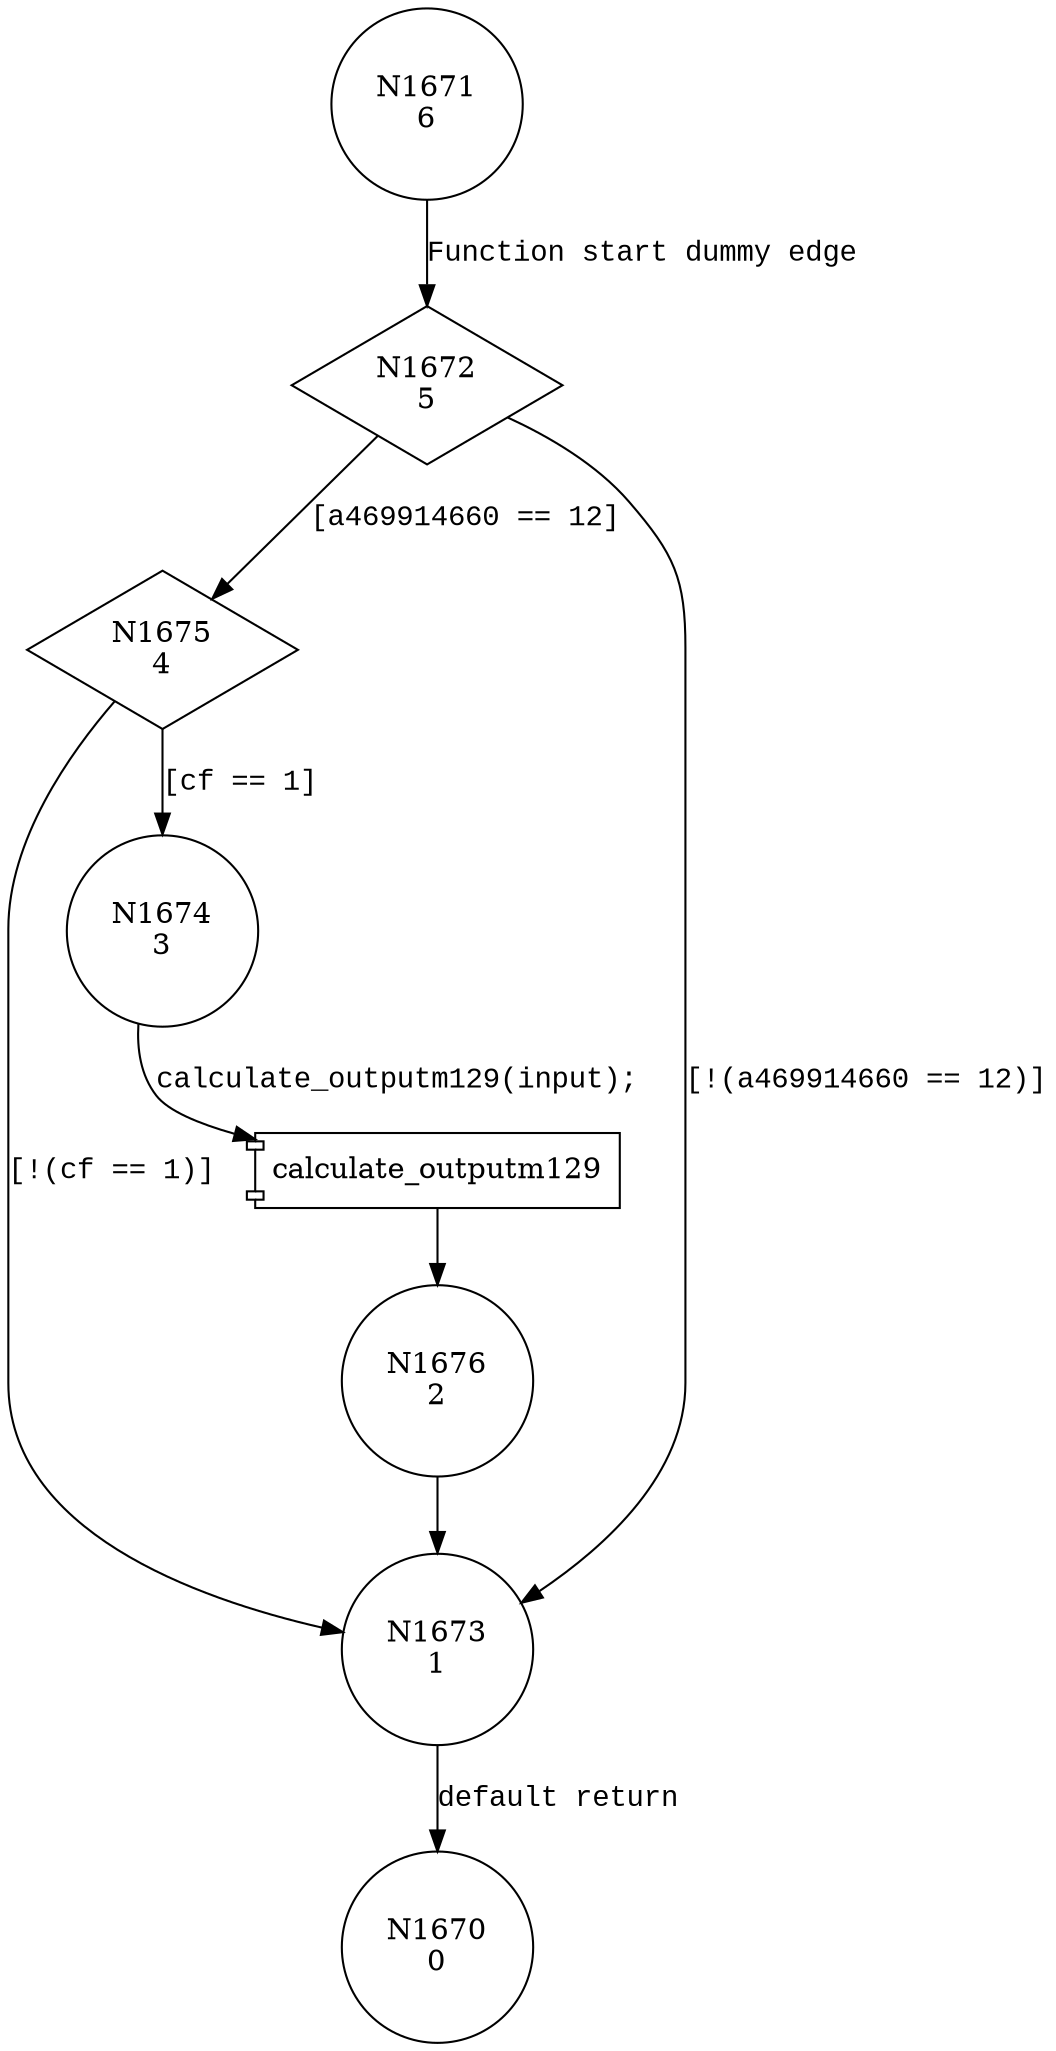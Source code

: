 digraph calculate_outputm27 {
1671 [shape="circle" label="N1671\n6"]
1672 [shape="diamond" label="N1672\n5"]
1675 [shape="diamond" label="N1675\n4"]
1673 [shape="circle" label="N1673\n1"]
1670 [shape="circle" label="N1670\n0"]
1674 [shape="circle" label="N1674\n3"]
1676 [shape="circle" label="N1676\n2"]
1671 -> 1672 [label="Function start dummy edge" fontname="Courier New"]
1672 -> 1675 [label="[a469914660 == 12]" fontname="Courier New"]
1672 -> 1673 [label="[!(a469914660 == 12)]" fontname="Courier New"]
1673 -> 1670 [label="default return" fontname="Courier New"]
1675 -> 1674 [label="[cf == 1]" fontname="Courier New"]
1675 -> 1673 [label="[!(cf == 1)]" fontname="Courier New"]
100167 [shape="component" label="calculate_outputm129"]
1674 -> 100167 [label="calculate_outputm129(input);" fontname="Courier New"]
100167 -> 1676 [label="" fontname="Courier New"]
1676 -> 1673 [label="" fontname="Courier New"]
}